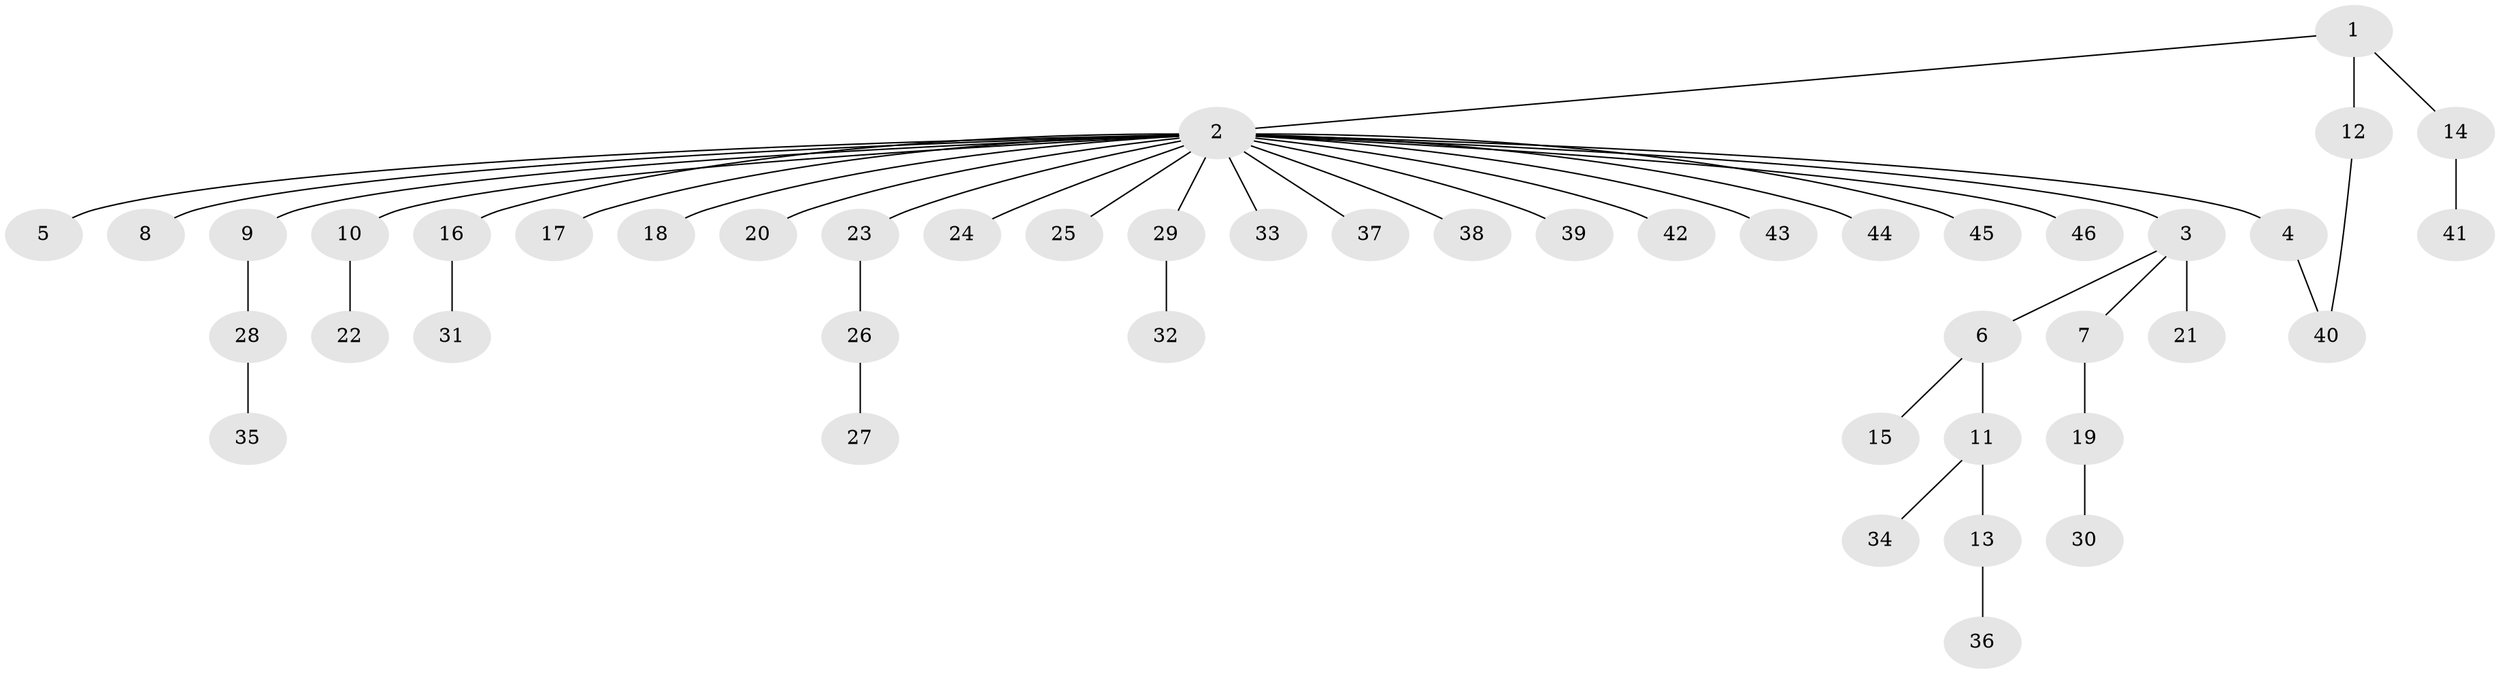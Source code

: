 // original degree distribution, {4: 0.06741573033707865, 27: 0.011235955056179775, 8: 0.011235955056179775, 2: 0.19101123595505617, 1: 0.6179775280898876, 5: 0.011235955056179775, 6: 0.011235955056179775, 3: 0.07865168539325842}
// Generated by graph-tools (version 1.1) at 2025/35/03/09/25 02:35:19]
// undirected, 46 vertices, 46 edges
graph export_dot {
graph [start="1"]
  node [color=gray90,style=filled];
  1;
  2;
  3;
  4;
  5;
  6;
  7;
  8;
  9;
  10;
  11;
  12;
  13;
  14;
  15;
  16;
  17;
  18;
  19;
  20;
  21;
  22;
  23;
  24;
  25;
  26;
  27;
  28;
  29;
  30;
  31;
  32;
  33;
  34;
  35;
  36;
  37;
  38;
  39;
  40;
  41;
  42;
  43;
  44;
  45;
  46;
  1 -- 2 [weight=1.0];
  1 -- 12 [weight=1.0];
  1 -- 14 [weight=1.0];
  2 -- 3 [weight=1.0];
  2 -- 4 [weight=1.0];
  2 -- 5 [weight=1.0];
  2 -- 8 [weight=1.0];
  2 -- 9 [weight=1.0];
  2 -- 10 [weight=1.0];
  2 -- 16 [weight=1.0];
  2 -- 17 [weight=1.0];
  2 -- 18 [weight=1.0];
  2 -- 20 [weight=1.0];
  2 -- 23 [weight=1.0];
  2 -- 24 [weight=1.0];
  2 -- 25 [weight=1.0];
  2 -- 29 [weight=1.0];
  2 -- 33 [weight=1.0];
  2 -- 37 [weight=1.0];
  2 -- 38 [weight=1.0];
  2 -- 39 [weight=1.0];
  2 -- 42 [weight=1.0];
  2 -- 43 [weight=1.0];
  2 -- 44 [weight=1.0];
  2 -- 45 [weight=1.0];
  2 -- 46 [weight=1.0];
  3 -- 6 [weight=1.0];
  3 -- 7 [weight=1.0];
  3 -- 21 [weight=3.0];
  4 -- 40 [weight=1.0];
  6 -- 11 [weight=1.0];
  6 -- 15 [weight=1.0];
  7 -- 19 [weight=1.0];
  9 -- 28 [weight=1.0];
  10 -- 22 [weight=1.0];
  11 -- 13 [weight=1.0];
  11 -- 34 [weight=1.0];
  12 -- 40 [weight=1.0];
  13 -- 36 [weight=1.0];
  14 -- 41 [weight=1.0];
  16 -- 31 [weight=1.0];
  19 -- 30 [weight=1.0];
  23 -- 26 [weight=1.0];
  26 -- 27 [weight=1.0];
  28 -- 35 [weight=1.0];
  29 -- 32 [weight=1.0];
}
